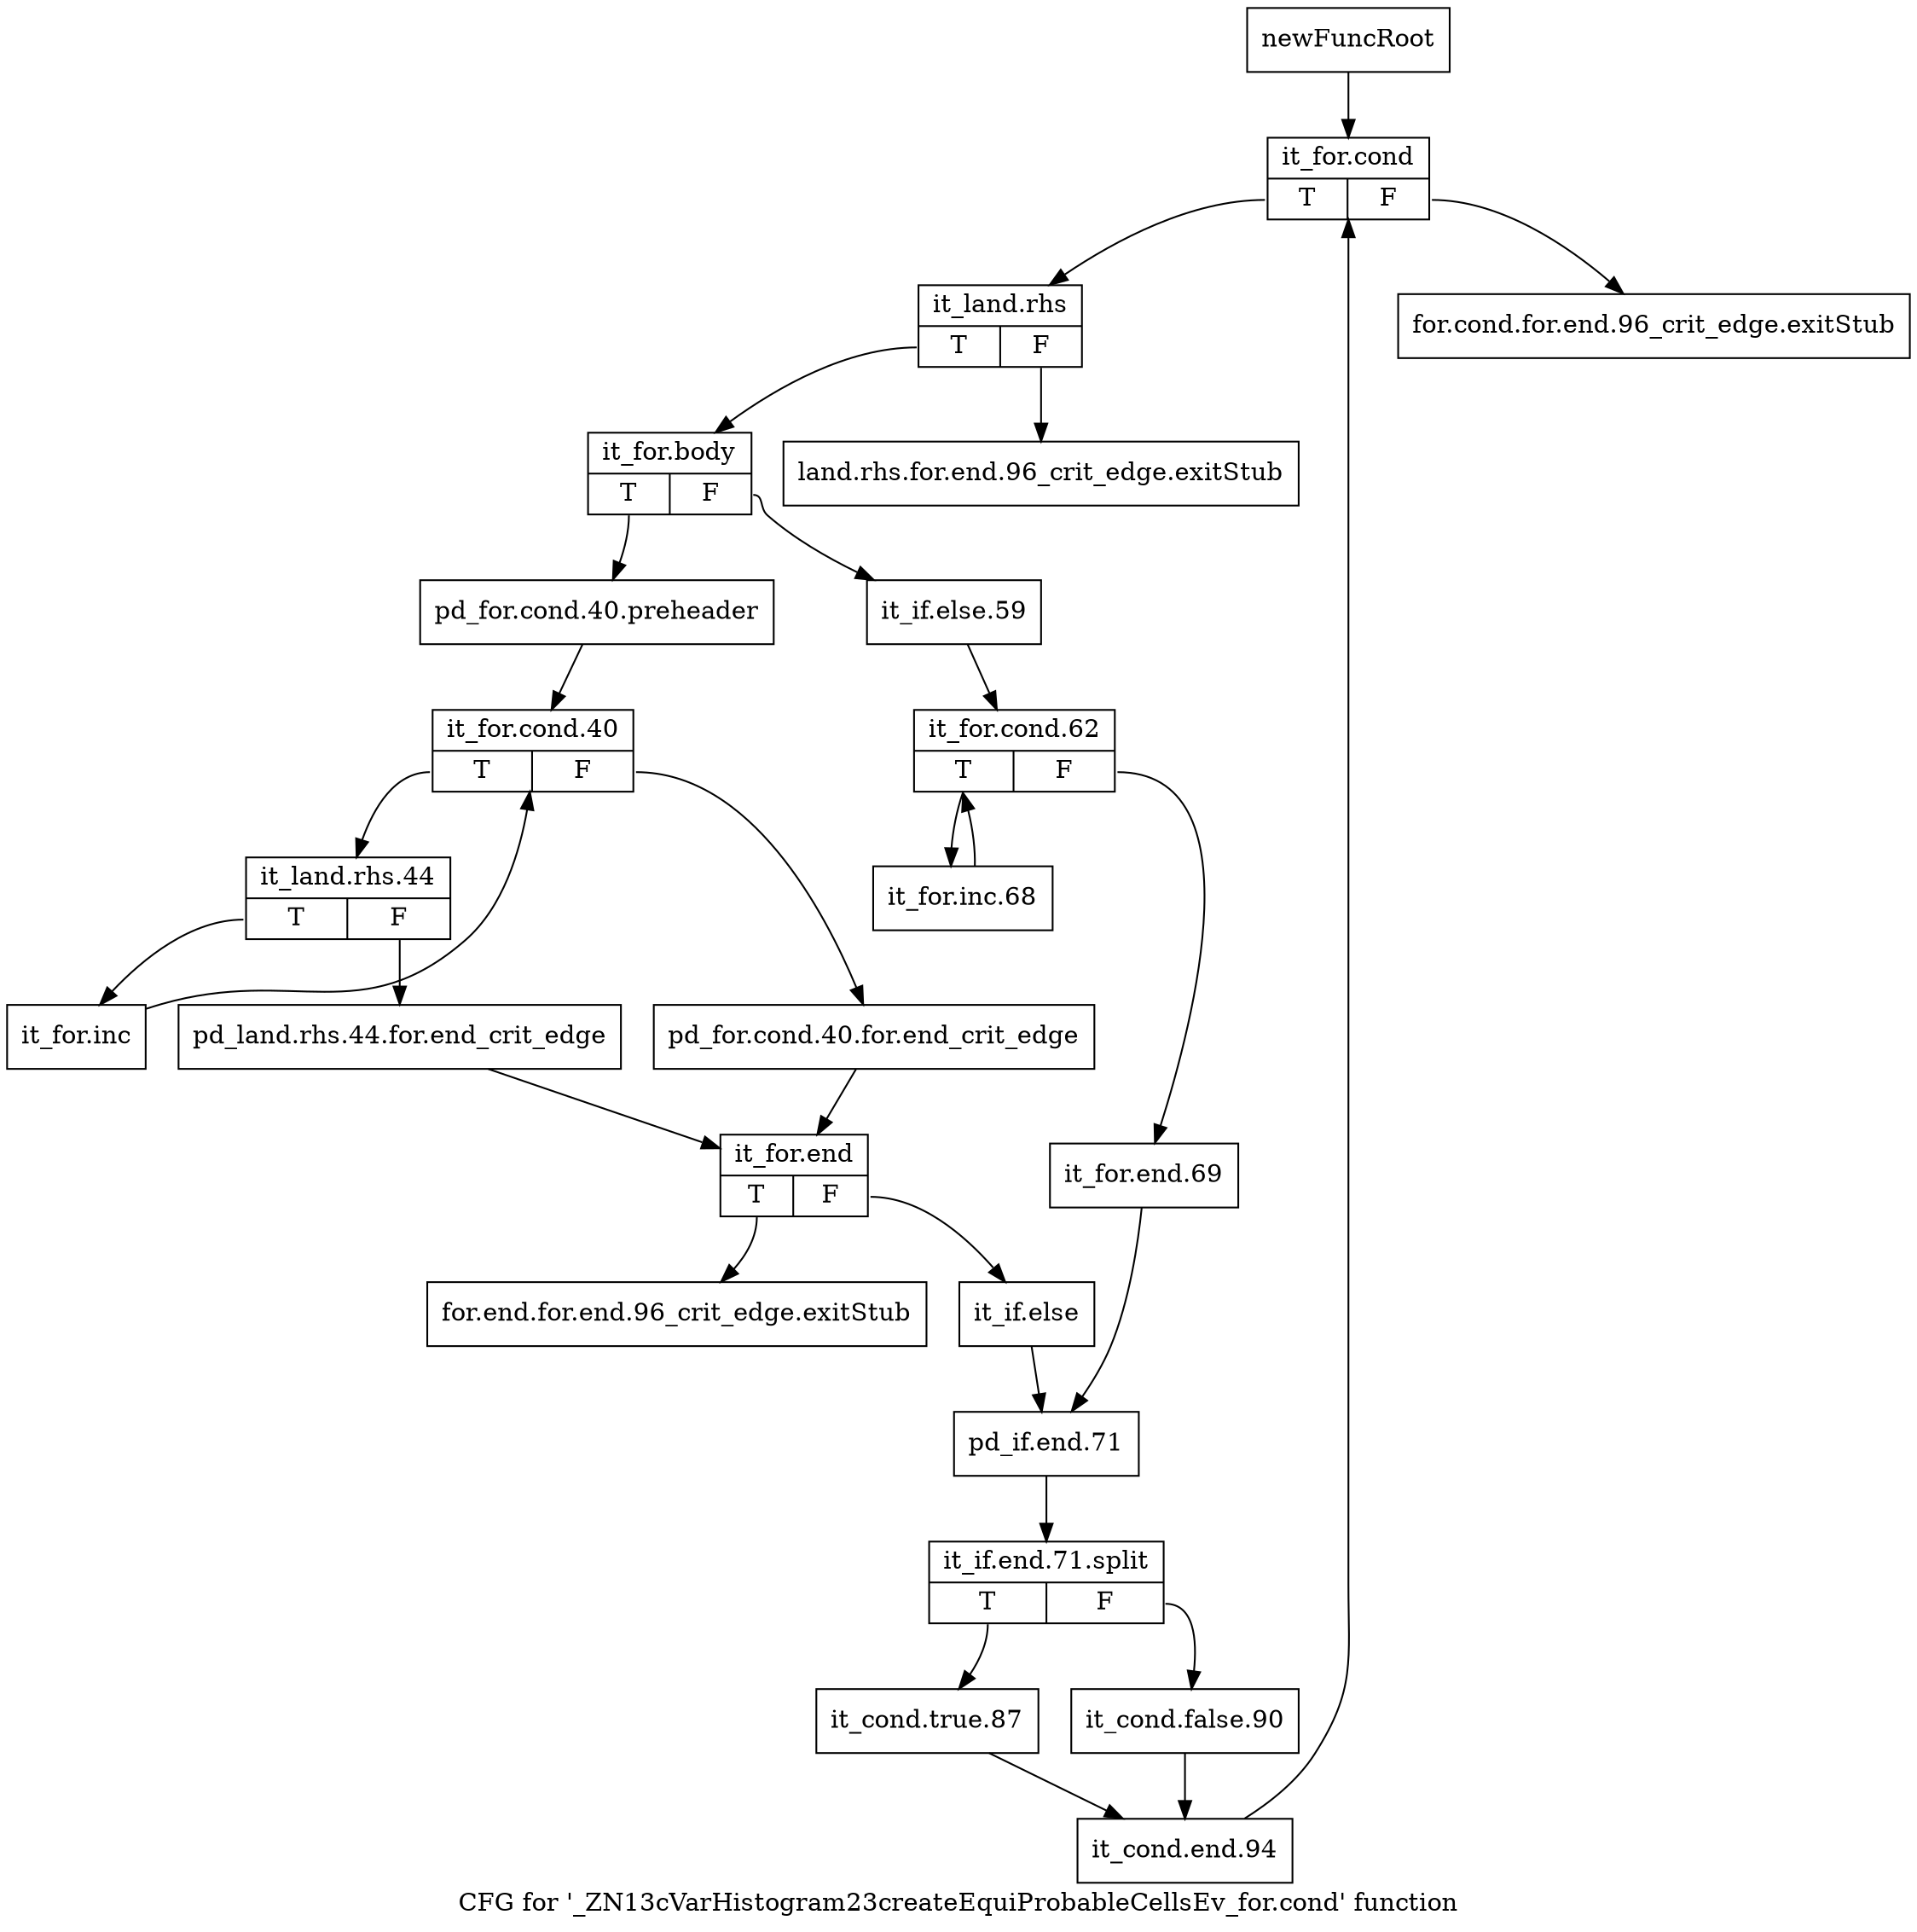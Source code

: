 digraph "CFG for '_ZN13cVarHistogram23createEquiProbableCellsEv_for.cond' function" {
	label="CFG for '_ZN13cVarHistogram23createEquiProbableCellsEv_for.cond' function";

	Node0x2166ed0 [shape=record,label="{newFuncRoot}"];
	Node0x2166ed0 -> Node0x2167010;
	Node0x2166f20 [shape=record,label="{for.cond.for.end.96_crit_edge.exitStub}"];
	Node0x2166f70 [shape=record,label="{land.rhs.for.end.96_crit_edge.exitStub}"];
	Node0x2166fc0 [shape=record,label="{for.end.for.end.96_crit_edge.exitStub}"];
	Node0x2167010 [shape=record,label="{it_for.cond|{<s0>T|<s1>F}}"];
	Node0x2167010:s0 -> Node0x2167060;
	Node0x2167010:s1 -> Node0x2166f20;
	Node0x2167060 [shape=record,label="{it_land.rhs|{<s0>T|<s1>F}}"];
	Node0x2167060:s0 -> Node0x21670b0;
	Node0x2167060:s1 -> Node0x2166f70;
	Node0x21670b0 [shape=record,label="{it_for.body|{<s0>T|<s1>F}}"];
	Node0x21670b0:s0 -> Node0x2167240;
	Node0x21670b0:s1 -> Node0x2167100;
	Node0x2167100 [shape=record,label="{it_if.else.59}"];
	Node0x2167100 -> Node0x2167150;
	Node0x2167150 [shape=record,label="{it_for.cond.62|{<s0>T|<s1>F}}"];
	Node0x2167150:s0 -> Node0x21671f0;
	Node0x2167150:s1 -> Node0x21671a0;
	Node0x21671a0 [shape=record,label="{it_for.end.69}"];
	Node0x21671a0 -> Node0x2167470;
	Node0x21671f0 [shape=record,label="{it_for.inc.68}"];
	Node0x21671f0 -> Node0x2167150;
	Node0x2167240 [shape=record,label="{pd_for.cond.40.preheader}"];
	Node0x2167240 -> Node0x2167290;
	Node0x2167290 [shape=record,label="{it_for.cond.40|{<s0>T|<s1>F}}"];
	Node0x2167290:s0 -> Node0x2167330;
	Node0x2167290:s1 -> Node0x21672e0;
	Node0x21672e0 [shape=record,label="{pd_for.cond.40.for.end_crit_edge}"];
	Node0x21672e0 -> Node0x21673d0;
	Node0x2167330 [shape=record,label="{it_land.rhs.44|{<s0>T|<s1>F}}"];
	Node0x2167330:s0 -> Node0x21675b0;
	Node0x2167330:s1 -> Node0x2167380;
	Node0x2167380 [shape=record,label="{pd_land.rhs.44.for.end_crit_edge}"];
	Node0x2167380 -> Node0x21673d0;
	Node0x21673d0 [shape=record,label="{it_for.end|{<s0>T|<s1>F}}"];
	Node0x21673d0:s0 -> Node0x2166fc0;
	Node0x21673d0:s1 -> Node0x2167420;
	Node0x2167420 [shape=record,label="{it_if.else}"];
	Node0x2167420 -> Node0x2167470;
	Node0x2167470 [shape=record,label="{pd_if.end.71}"];
	Node0x2167470 -> Node0x47623d0;
	Node0x47623d0 [shape=record,label="{it_if.end.71.split|{<s0>T|<s1>F}}"];
	Node0x47623d0:s0 -> Node0x2167510;
	Node0x47623d0:s1 -> Node0x21674c0;
	Node0x21674c0 [shape=record,label="{it_cond.false.90}"];
	Node0x21674c0 -> Node0x2167560;
	Node0x2167510 [shape=record,label="{it_cond.true.87}"];
	Node0x2167510 -> Node0x2167560;
	Node0x2167560 [shape=record,label="{it_cond.end.94}"];
	Node0x2167560 -> Node0x2167010;
	Node0x21675b0 [shape=record,label="{it_for.inc}"];
	Node0x21675b0 -> Node0x2167290;
}
